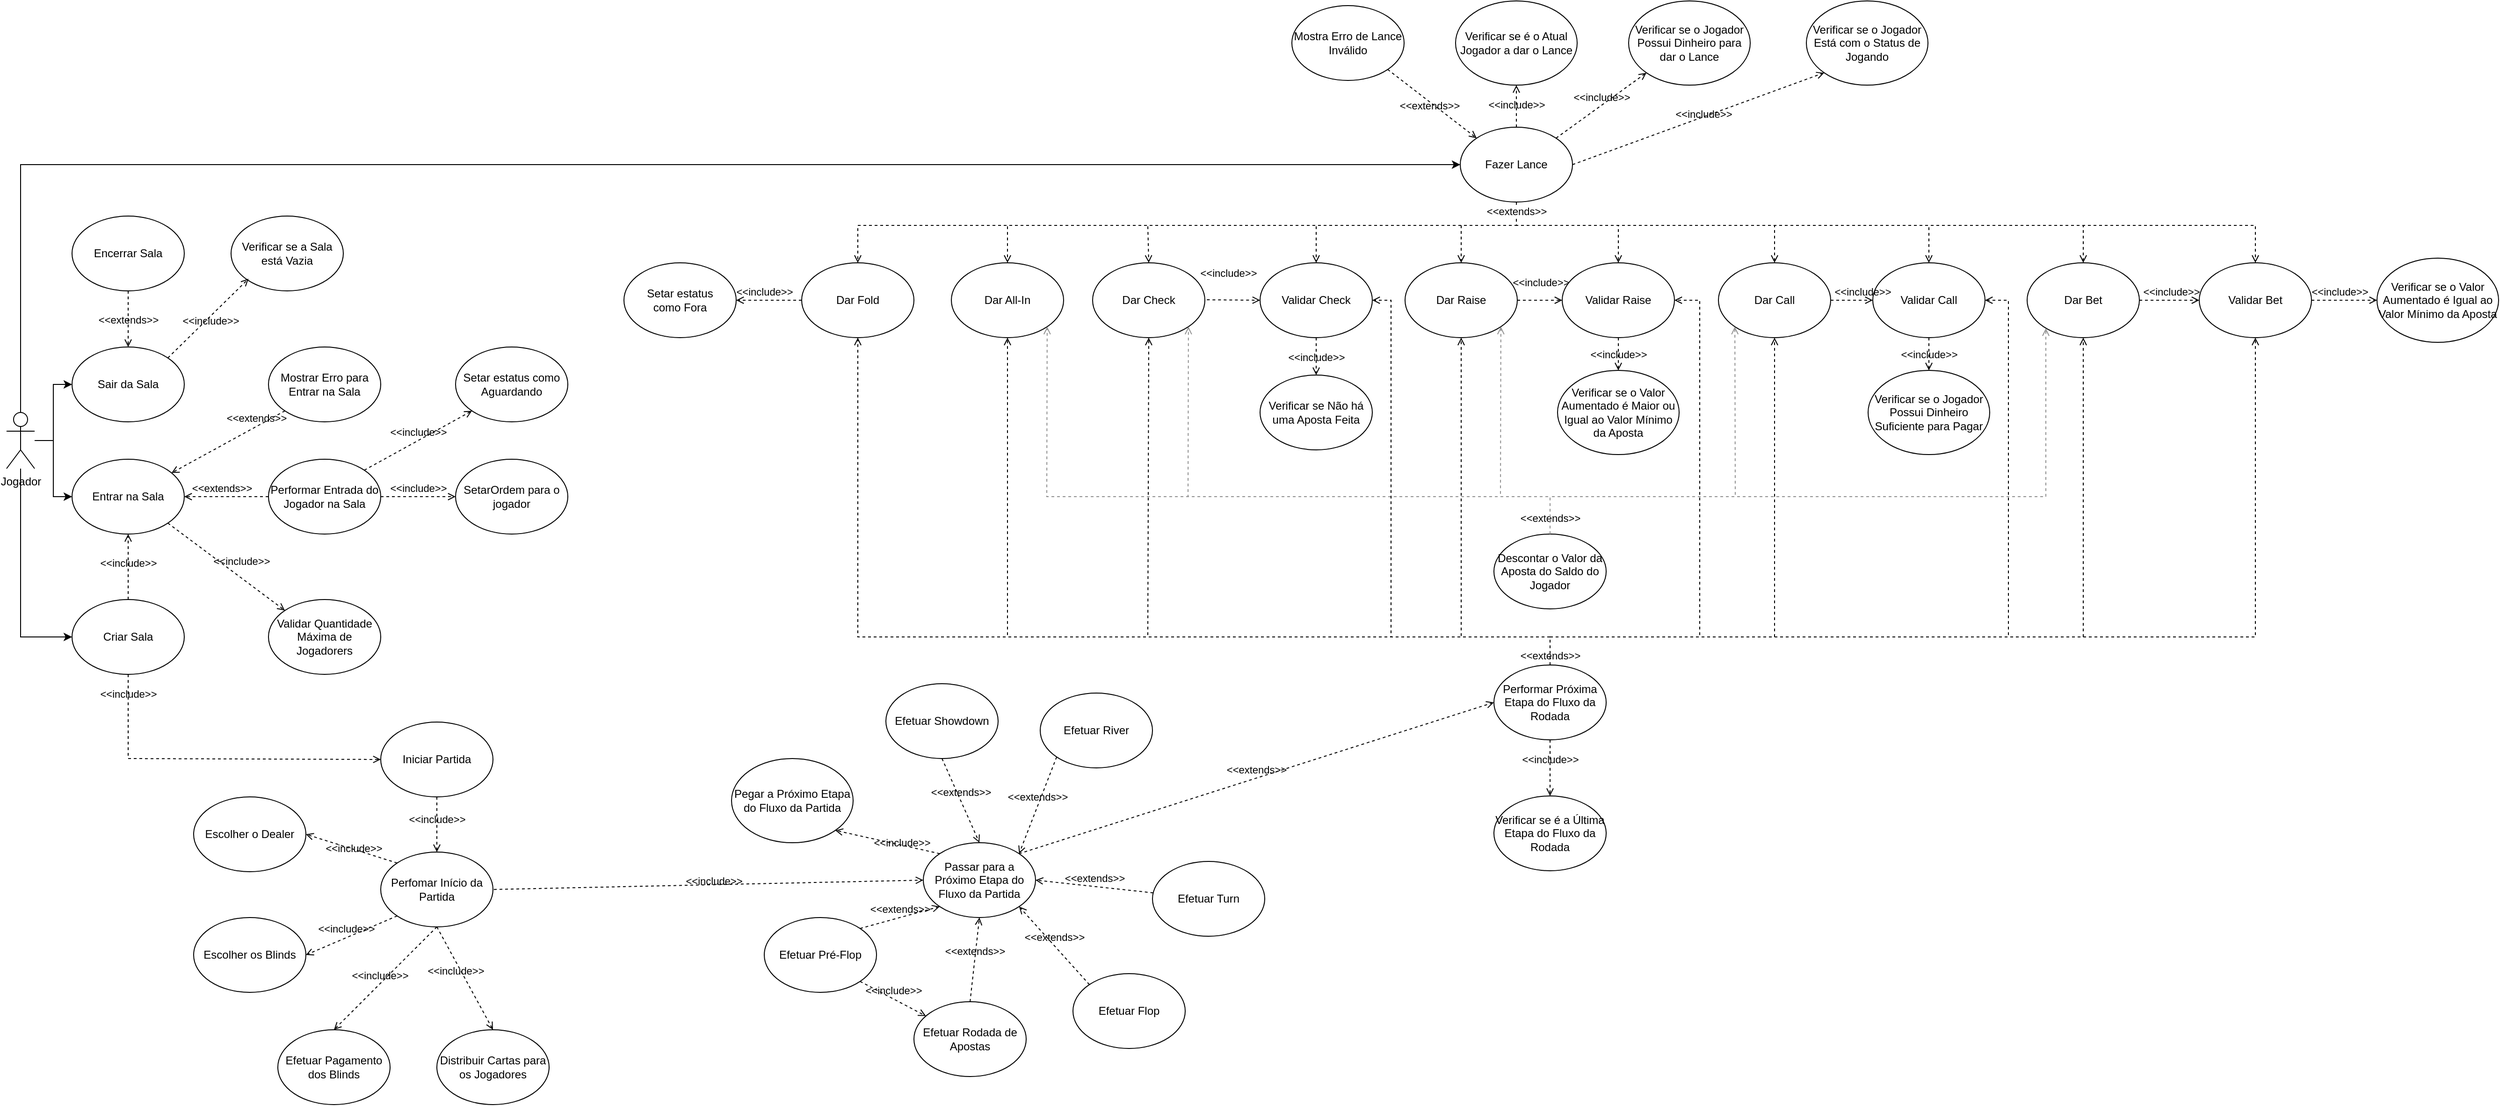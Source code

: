 <mxfile version="21.6.9" type="github">
  <diagram name="Main" id="rut9_6CQOEPtHjp8Rf0L">
    <mxGraphModel dx="3000" dy="2548" grid="1" gridSize="10" guides="1" tooltips="1" connect="1" arrows="1" fold="1" page="1" pageScale="1" pageWidth="850" pageHeight="1100" math="0" shadow="0">
      <root>
        <mxCell id="0" />
        <mxCell id="1" parent="0" />
        <mxCell id="spJ10TGmZAzzF4JB76id-33" style="edgeStyle=orthogonalEdgeStyle;rounded=0;orthogonalLoop=1;jettySize=auto;html=1;entryX=0;entryY=0.5;entryDx=0;entryDy=0;" parent="1" source="spJ10TGmZAzzF4JB76id-1" target="spJ10TGmZAzzF4JB76id-3" edge="1">
          <mxGeometry relative="1" as="geometry" />
        </mxCell>
        <mxCell id="spJ10TGmZAzzF4JB76id-34" style="edgeStyle=orthogonalEdgeStyle;rounded=0;orthogonalLoop=1;jettySize=auto;html=1;entryX=0;entryY=0.5;entryDx=0;entryDy=0;" parent="1" source="spJ10TGmZAzzF4JB76id-1" target="spJ10TGmZAzzF4JB76id-2" edge="1">
          <mxGeometry relative="1" as="geometry">
            <Array as="points">
              <mxPoint x="120" y="340" />
              <mxPoint x="120" y="400" />
            </Array>
          </mxGeometry>
        </mxCell>
        <mxCell id="spJ10TGmZAzzF4JB76id-35" style="edgeStyle=orthogonalEdgeStyle;rounded=0;orthogonalLoop=1;jettySize=auto;html=1;entryX=0;entryY=0.5;entryDx=0;entryDy=0;" parent="1" source="spJ10TGmZAzzF4JB76id-1" target="spJ10TGmZAzzF4JB76id-5" edge="1">
          <mxGeometry relative="1" as="geometry">
            <Array as="points">
              <mxPoint x="85" y="45" />
            </Array>
          </mxGeometry>
        </mxCell>
        <mxCell id="1RWsdQzD09i4ip1Iz8b1-26" style="edgeStyle=orthogonalEdgeStyle;rounded=0;orthogonalLoop=1;jettySize=auto;html=1;entryX=0;entryY=0.5;entryDx=0;entryDy=0;" parent="1" source="spJ10TGmZAzzF4JB76id-1" target="spJ10TGmZAzzF4JB76id-4" edge="1">
          <mxGeometry relative="1" as="geometry">
            <Array as="points">
              <mxPoint x="85" y="550" />
            </Array>
          </mxGeometry>
        </mxCell>
        <mxCell id="spJ10TGmZAzzF4JB76id-1" value="Jogador&lt;br&gt;" style="shape=umlActor;verticalLabelPosition=bottom;verticalAlign=top;html=1;outlineConnect=0;" parent="1" vertex="1">
          <mxGeometry x="70" y="310" width="30" height="60" as="geometry" />
        </mxCell>
        <mxCell id="spJ10TGmZAzzF4JB76id-2" value="Entrar na Sala" style="ellipse;whiteSpace=wrap;html=1;" parent="1" vertex="1">
          <mxGeometry x="140" y="360" width="120" height="80" as="geometry" />
        </mxCell>
        <mxCell id="spJ10TGmZAzzF4JB76id-3" value="Sair da Sala" style="ellipse;whiteSpace=wrap;html=1;" parent="1" vertex="1">
          <mxGeometry x="140" y="240" width="120" height="80" as="geometry" />
        </mxCell>
        <mxCell id="spJ10TGmZAzzF4JB76id-4" value="Criar Sala" style="ellipse;whiteSpace=wrap;html=1;" parent="1" vertex="1">
          <mxGeometry x="140" y="510" width="120" height="80" as="geometry" />
        </mxCell>
        <mxCell id="spJ10TGmZAzzF4JB76id-5" value="Fazer Lance" style="ellipse;whiteSpace=wrap;html=1;" parent="1" vertex="1">
          <mxGeometry x="1624" y="5" width="120" height="80" as="geometry" />
        </mxCell>
        <mxCell id="spJ10TGmZAzzF4JB76id-7" value="Encerrar Sala" style="ellipse;whiteSpace=wrap;html=1;" parent="1" vertex="1">
          <mxGeometry x="140" y="100" width="120" height="80" as="geometry" />
        </mxCell>
        <mxCell id="spJ10TGmZAzzF4JB76id-10" value="Verificar se a Sala está Vazia" style="ellipse;whiteSpace=wrap;html=1;" parent="1" vertex="1">
          <mxGeometry x="310" y="100" width="120" height="80" as="geometry" />
        </mxCell>
        <mxCell id="spJ10TGmZAzzF4JB76id-11" value="Validar Quantidade Máxima de Jogadorers" style="ellipse;whiteSpace=wrap;html=1;" parent="1" vertex="1">
          <mxGeometry x="350" y="510" width="120" height="80" as="geometry" />
        </mxCell>
        <mxCell id="spJ10TGmZAzzF4JB76id-12" value="Mostrar Erro para Entrar na Sala" style="ellipse;whiteSpace=wrap;html=1;" parent="1" vertex="1">
          <mxGeometry x="350" y="240" width="120" height="80" as="geometry" />
        </mxCell>
        <mxCell id="spJ10TGmZAzzF4JB76id-13" value="Mostra Erro de Lance Inválido" style="ellipse;whiteSpace=wrap;html=1;" parent="1" vertex="1">
          <mxGeometry x="1444" y="-125" width="120" height="80" as="geometry" />
        </mxCell>
        <mxCell id="spJ10TGmZAzzF4JB76id-14" value="Verificar se é o Atual Jogador a dar o Lance" style="ellipse;whiteSpace=wrap;html=1;" parent="1" vertex="1">
          <mxGeometry x="1619" y="-130" width="130" height="90" as="geometry" />
        </mxCell>
        <mxCell id="spJ10TGmZAzzF4JB76id-15" value="Verificar se o Jogador Possui Dinheiro para dar o Lance" style="ellipse;whiteSpace=wrap;html=1;" parent="1" vertex="1">
          <mxGeometry x="1804" y="-130" width="130" height="90" as="geometry" />
        </mxCell>
        <mxCell id="spJ10TGmZAzzF4JB76id-16" value="Verificar se o Jogador Está com o Status de Jogando" style="ellipse;whiteSpace=wrap;html=1;" parent="1" vertex="1">
          <mxGeometry x="1994" y="-130" width="130" height="90" as="geometry" />
        </mxCell>
        <mxCell id="spJ10TGmZAzzF4JB76id-17" value="Dar Check" style="ellipse;whiteSpace=wrap;html=1;" parent="1" vertex="1">
          <mxGeometry x="1231" y="150" width="120" height="80" as="geometry" />
        </mxCell>
        <mxCell id="spJ10TGmZAzzF4JB76id-18" value="Dar Fold" style="ellipse;whiteSpace=wrap;html=1;" parent="1" vertex="1">
          <mxGeometry x="920" y="150" width="120" height="80" as="geometry" />
        </mxCell>
        <mxCell id="spJ10TGmZAzzF4JB76id-19" value="Dar Raise" style="ellipse;whiteSpace=wrap;html=1;" parent="1" vertex="1">
          <mxGeometry x="1565" y="150" width="120" height="80" as="geometry" />
        </mxCell>
        <mxCell id="spJ10TGmZAzzF4JB76id-20" value="Dar Call" style="ellipse;whiteSpace=wrap;html=1;" parent="1" vertex="1">
          <mxGeometry x="1900" y="150" width="120" height="80" as="geometry" />
        </mxCell>
        <mxCell id="spJ10TGmZAzzF4JB76id-21" value="Dar All-In" style="ellipse;whiteSpace=wrap;html=1;" parent="1" vertex="1">
          <mxGeometry x="1080" y="150" width="120" height="80" as="geometry" />
        </mxCell>
        <mxCell id="spJ10TGmZAzzF4JB76id-22" value="Dar Bet" style="ellipse;whiteSpace=wrap;html=1;" parent="1" vertex="1">
          <mxGeometry x="2230" y="150" width="120" height="80" as="geometry" />
        </mxCell>
        <mxCell id="spJ10TGmZAzzF4JB76id-23" value="Validar Check" style="ellipse;whiteSpace=wrap;html=1;" parent="1" vertex="1">
          <mxGeometry x="1410" y="150" width="120" height="80" as="geometry" />
        </mxCell>
        <mxCell id="spJ10TGmZAzzF4JB76id-24" value="Validar Raise" style="ellipse;whiteSpace=wrap;html=1;" parent="1" vertex="1">
          <mxGeometry x="1733" y="150" width="120" height="80" as="geometry" />
        </mxCell>
        <mxCell id="spJ10TGmZAzzF4JB76id-25" value="Verificar se Não há uma Aposta Feita" style="ellipse;whiteSpace=wrap;html=1;" parent="1" vertex="1">
          <mxGeometry x="1410" y="270" width="120" height="80" as="geometry" />
        </mxCell>
        <mxCell id="spJ10TGmZAzzF4JB76id-26" value="Verificar se o Valor Aumentado é Maior ou Igual ao Valor Mínimo da Aposta" style="ellipse;whiteSpace=wrap;html=1;" parent="1" vertex="1">
          <mxGeometry x="1728" y="265" width="130" height="90" as="geometry" />
        </mxCell>
        <mxCell id="spJ10TGmZAzzF4JB76id-27" value="Validar Call" style="ellipse;whiteSpace=wrap;html=1;" parent="1" vertex="1">
          <mxGeometry x="2065" y="150" width="120" height="80" as="geometry" />
        </mxCell>
        <mxCell id="spJ10TGmZAzzF4JB76id-28" value="Verificar se o Jogador Possui Dinheiro Suficiente para Pagar" style="ellipse;whiteSpace=wrap;html=1;" parent="1" vertex="1">
          <mxGeometry x="2060" y="265" width="130" height="90" as="geometry" />
        </mxCell>
        <mxCell id="spJ10TGmZAzzF4JB76id-29" value="Validar Bet" style="ellipse;whiteSpace=wrap;html=1;" parent="1" vertex="1">
          <mxGeometry x="2414" y="150" width="120" height="80" as="geometry" />
        </mxCell>
        <mxCell id="spJ10TGmZAzzF4JB76id-30" value="Verificar se o Valor Aumentado é Igual ao Valor Mínimo da Aposta" style="ellipse;whiteSpace=wrap;html=1;" parent="1" vertex="1">
          <mxGeometry x="2604" y="145" width="130" height="90" as="geometry" />
        </mxCell>
        <mxCell id="spJ10TGmZAzzF4JB76id-47" value="&amp;lt;&amp;lt;extends&amp;gt;&amp;gt;" style="html=1;verticalAlign=bottom;labelBackgroundColor=none;endArrow=open;endFill=0;dashed=1;rounded=0;exitX=0.5;exitY=1;exitDx=0;exitDy=0;entryX=0.5;entryY=0;entryDx=0;entryDy=0;" parent="1" source="spJ10TGmZAzzF4JB76id-7" target="spJ10TGmZAzzF4JB76id-3" edge="1">
          <mxGeometry x="0.333" width="160" relative="1" as="geometry">
            <mxPoint x="220" y="230" as="sourcePoint" />
            <mxPoint x="380" y="230" as="targetPoint" />
            <mxPoint as="offset" />
          </mxGeometry>
        </mxCell>
        <mxCell id="spJ10TGmZAzzF4JB76id-49" value="&amp;lt;&amp;lt;extends&amp;gt;&amp;gt;" style="html=1;verticalAlign=bottom;labelBackgroundColor=none;endArrow=open;endFill=0;dashed=1;rounded=0;exitX=0;exitY=1;exitDx=0;exitDy=0;" parent="1" source="spJ10TGmZAzzF4JB76id-12" target="spJ10TGmZAzzF4JB76id-2" edge="1">
          <mxGeometry x="-0.5" width="160" relative="1" as="geometry">
            <mxPoint x="345" y="420.0" as="sourcePoint" />
            <mxPoint x="505" y="420.0" as="targetPoint" />
            <mxPoint as="offset" />
          </mxGeometry>
        </mxCell>
        <mxCell id="spJ10TGmZAzzF4JB76id-50" value="&amp;lt;&amp;lt;include&amp;gt;&amp;gt;" style="html=1;verticalAlign=bottom;labelBackgroundColor=none;endArrow=open;endFill=0;dashed=1;rounded=0;" parent="1" target="spJ10TGmZAzzF4JB76id-2" edge="1">
          <mxGeometry x="-0.143" width="160" relative="1" as="geometry">
            <mxPoint x="200" y="510" as="sourcePoint" />
            <mxPoint x="450" y="480.0" as="targetPoint" />
            <mxPoint as="offset" />
          </mxGeometry>
        </mxCell>
        <mxCell id="spJ10TGmZAzzF4JB76id-53" value="&amp;lt;&amp;lt;include&amp;gt;&amp;gt;" style="html=1;verticalAlign=bottom;labelBackgroundColor=none;endArrow=open;endFill=0;dashed=1;rounded=0;entryX=0;entryY=0;entryDx=0;entryDy=0;exitX=1;exitY=1;exitDx=0;exitDy=0;" parent="1" source="spJ10TGmZAzzF4JB76id-2" target="spJ10TGmZAzzF4JB76id-11" edge="1">
          <mxGeometry x="0.188" y="7" width="160" relative="1" as="geometry">
            <mxPoint x="230" y="510" as="sourcePoint" />
            <mxPoint x="210" y="500" as="targetPoint" />
            <mxPoint as="offset" />
            <Array as="points" />
          </mxGeometry>
        </mxCell>
        <mxCell id="spJ10TGmZAzzF4JB76id-55" value="&amp;lt;&amp;lt;extends&amp;gt;&amp;gt;" style="html=1;verticalAlign=bottom;labelBackgroundColor=none;endArrow=open;endFill=0;dashed=1;rounded=0;entryX=0;entryY=0;entryDx=0;entryDy=0;exitX=1;exitY=1;exitDx=0;exitDy=0;" parent="1" source="spJ10TGmZAzzF4JB76id-13" target="spJ10TGmZAzzF4JB76id-5" edge="1">
          <mxGeometry x="0.075" y="-10" width="160" relative="1" as="geometry">
            <mxPoint x="1504" y="-40" as="sourcePoint" />
            <mxPoint x="1584" y="-10" as="targetPoint" />
            <mxPoint as="offset" />
          </mxGeometry>
        </mxCell>
        <mxCell id="spJ10TGmZAzzF4JB76id-56" value="&amp;lt;&amp;lt;include&amp;gt;&amp;gt;" style="html=1;verticalAlign=bottom;labelBackgroundColor=none;endArrow=open;endFill=0;dashed=1;rounded=0;exitX=0.5;exitY=0;exitDx=0;exitDy=0;" parent="1" source="spJ10TGmZAzzF4JB76id-5" target="spJ10TGmZAzzF4JB76id-14" edge="1">
          <mxGeometry x="-0.333" width="160" relative="1" as="geometry">
            <mxPoint x="1704" y="40.0" as="sourcePoint" />
            <mxPoint x="1864" y="40.0" as="targetPoint" />
            <mxPoint as="offset" />
          </mxGeometry>
        </mxCell>
        <mxCell id="spJ10TGmZAzzF4JB76id-57" value="&amp;lt;&amp;lt;include&amp;gt;&amp;gt;" style="html=1;verticalAlign=bottom;labelBackgroundColor=none;endArrow=open;endFill=0;dashed=1;rounded=0;exitX=1;exitY=0.5;exitDx=0;exitDy=0;entryX=0;entryY=1;entryDx=0;entryDy=0;" parent="1" source="spJ10TGmZAzzF4JB76id-5" target="spJ10TGmZAzzF4JB76id-16" edge="1">
          <mxGeometry x="0.026" y="-6" width="160" relative="1" as="geometry">
            <mxPoint x="1704" y="40.0" as="sourcePoint" />
            <mxPoint x="1804" y="45" as="targetPoint" />
            <mxPoint as="offset" />
          </mxGeometry>
        </mxCell>
        <mxCell id="spJ10TGmZAzzF4JB76id-59" value="&amp;lt;&amp;lt;include&amp;gt;&amp;gt;" style="html=1;verticalAlign=bottom;labelBackgroundColor=none;endArrow=open;endFill=0;dashed=1;rounded=0;exitX=1;exitY=0;exitDx=0;exitDy=0;entryX=0;entryY=1;entryDx=0;entryDy=0;" parent="1" source="spJ10TGmZAzzF4JB76id-5" target="spJ10TGmZAzzF4JB76id-15" edge="1">
          <mxGeometry width="160" relative="1" as="geometry">
            <mxPoint x="1704" y="40.0" as="sourcePoint" />
            <mxPoint x="1864" y="40.0" as="targetPoint" />
          </mxGeometry>
        </mxCell>
        <mxCell id="spJ10TGmZAzzF4JB76id-60" value="&amp;lt;&amp;lt;include&amp;gt;&amp;gt;" style="html=1;verticalAlign=bottom;labelBackgroundColor=none;endArrow=open;endFill=0;dashed=1;rounded=0;entryX=0.156;entryY=0.838;entryDx=0;entryDy=0;entryPerimeter=0;exitX=1;exitY=0;exitDx=0;exitDy=0;" parent="1" source="spJ10TGmZAzzF4JB76id-3" target="spJ10TGmZAzzF4JB76id-10" edge="1">
          <mxGeometry x="-0.105" y="-10" width="160" relative="1" as="geometry">
            <mxPoint x="200" y="210.0" as="sourcePoint" />
            <mxPoint x="360" y="210.0" as="targetPoint" />
            <mxPoint as="offset" />
          </mxGeometry>
        </mxCell>
        <mxCell id="spJ10TGmZAzzF4JB76id-85" value="&amp;lt;&amp;lt;include&amp;gt;&amp;gt;" style="html=1;verticalAlign=bottom;labelBackgroundColor=none;endArrow=open;endFill=0;dashed=1;rounded=0;exitX=1.018;exitY=0.494;exitDx=0;exitDy=0;entryX=0;entryY=0.5;entryDx=0;entryDy=0;exitPerimeter=0;" parent="1" source="spJ10TGmZAzzF4JB76id-17" target="spJ10TGmZAzzF4JB76id-23" edge="1">
          <mxGeometry x="-0.214" y="20" width="160" relative="1" as="geometry">
            <mxPoint x="1309" y="230" as="sourcePoint" />
            <mxPoint x="1309" y="270" as="targetPoint" />
            <mxPoint as="offset" />
          </mxGeometry>
        </mxCell>
        <mxCell id="spJ10TGmZAzzF4JB76id-86" value="&amp;lt;&amp;lt;include&amp;gt;&amp;gt;" style="html=1;verticalAlign=bottom;labelBackgroundColor=none;endArrow=open;endFill=0;dashed=1;rounded=0;exitX=1;exitY=0.5;exitDx=0;exitDy=0;entryX=0;entryY=0.5;entryDx=0;entryDy=0;" parent="1" source="spJ10TGmZAzzF4JB76id-19" target="spJ10TGmZAzzF4JB76id-24" edge="1">
          <mxGeometry x="0.042" y="10" width="160" relative="1" as="geometry">
            <mxPoint x="1624.78" y="230" as="sourcePoint" />
            <mxPoint x="1624.78" y="270" as="targetPoint" />
            <mxPoint as="offset" />
          </mxGeometry>
        </mxCell>
        <mxCell id="spJ10TGmZAzzF4JB76id-87" value="&amp;lt;&amp;lt;include&amp;gt;&amp;gt;" style="html=1;verticalAlign=bottom;labelBackgroundColor=none;endArrow=open;endFill=0;dashed=1;rounded=0;exitX=1;exitY=0.5;exitDx=0;exitDy=0;entryX=0;entryY=0.5;entryDx=0;entryDy=0;" parent="1" source="spJ10TGmZAzzF4JB76id-20" target="spJ10TGmZAzzF4JB76id-27" edge="1">
          <mxGeometry x="0.5" width="160" relative="1" as="geometry">
            <mxPoint x="1965.78" y="230" as="sourcePoint" />
            <mxPoint x="1965.78" y="270" as="targetPoint" />
            <mxPoint as="offset" />
          </mxGeometry>
        </mxCell>
        <mxCell id="spJ10TGmZAzzF4JB76id-88" value="&amp;lt;&amp;lt;include&amp;gt;&amp;gt;" style="html=1;verticalAlign=bottom;labelBackgroundColor=none;endArrow=open;endFill=0;dashed=1;rounded=0;exitX=1;exitY=0.5;exitDx=0;exitDy=0;entryX=0;entryY=0.5;entryDx=0;entryDy=0;" parent="1" source="spJ10TGmZAzzF4JB76id-22" target="spJ10TGmZAzzF4JB76id-29" edge="1">
          <mxGeometry x="0.062" width="160" relative="1" as="geometry">
            <mxPoint x="2368" y="190" as="sourcePoint" />
            <mxPoint x="2394" y="190" as="targetPoint" />
            <mxPoint as="offset" />
          </mxGeometry>
        </mxCell>
        <mxCell id="spJ10TGmZAzzF4JB76id-89" value="&amp;lt;&amp;lt;include&amp;gt;&amp;gt;" style="html=1;verticalAlign=bottom;labelBackgroundColor=none;endArrow=open;endFill=0;dashed=1;rounded=0;exitX=0.5;exitY=1;exitDx=0;exitDy=0;entryX=0.5;entryY=0;entryDx=0;entryDy=0;" parent="1" source="spJ10TGmZAzzF4JB76id-23" target="spJ10TGmZAzzF4JB76id-25" edge="1">
          <mxGeometry x="0.5" width="160" relative="1" as="geometry">
            <mxPoint x="1308.79" y="350" as="sourcePoint" />
            <mxPoint x="1308.79" y="390" as="targetPoint" />
            <mxPoint as="offset" />
          </mxGeometry>
        </mxCell>
        <mxCell id="spJ10TGmZAzzF4JB76id-90" value="&amp;lt;&amp;lt;include&amp;gt;&amp;gt;" style="html=1;verticalAlign=bottom;labelBackgroundColor=none;endArrow=open;endFill=0;dashed=1;rounded=0;exitX=0.5;exitY=1;exitDx=0;exitDy=0;" parent="1" source="spJ10TGmZAzzF4JB76id-24" target="spJ10TGmZAzzF4JB76id-26" edge="1">
          <mxGeometry x="0.5" width="160" relative="1" as="geometry">
            <mxPoint x="1636.79" y="350" as="sourcePoint" />
            <mxPoint x="1636.79" y="390" as="targetPoint" />
            <mxPoint as="offset" />
          </mxGeometry>
        </mxCell>
        <mxCell id="spJ10TGmZAzzF4JB76id-92" value="&amp;lt;&amp;lt;include&amp;gt;&amp;gt;" style="html=1;verticalAlign=bottom;labelBackgroundColor=none;endArrow=open;endFill=0;dashed=1;rounded=0;exitX=0.5;exitY=1;exitDx=0;exitDy=0;" parent="1" source="spJ10TGmZAzzF4JB76id-27" target="spJ10TGmZAzzF4JB76id-28" edge="1">
          <mxGeometry x="0.5" width="160" relative="1" as="geometry">
            <mxPoint x="1965.79" y="350" as="sourcePoint" />
            <mxPoint x="1965.79" y="390" as="targetPoint" />
            <mxPoint as="offset" />
          </mxGeometry>
        </mxCell>
        <mxCell id="spJ10TGmZAzzF4JB76id-93" value="&amp;lt;&amp;lt;include&amp;gt;&amp;gt;" style="html=1;verticalAlign=bottom;labelBackgroundColor=none;endArrow=open;endFill=0;dashed=1;rounded=0;exitX=1;exitY=0.5;exitDx=0;exitDy=0;entryX=0;entryY=0.5;entryDx=0;entryDy=0;" parent="1" source="spJ10TGmZAzzF4JB76id-29" target="spJ10TGmZAzzF4JB76id-30" edge="1">
          <mxGeometry x="-0.143" width="160" relative="1" as="geometry">
            <mxPoint x="2307.79" y="350" as="sourcePoint" />
            <mxPoint x="2307.79" y="390" as="targetPoint" />
            <mxPoint as="offset" />
          </mxGeometry>
        </mxCell>
        <mxCell id="Qw0UoMi4cONuNXKJgJ-A-1" value="Setar estatus como Aguardando" style="ellipse;whiteSpace=wrap;html=1;" parent="1" vertex="1">
          <mxGeometry x="550" y="240" width="120" height="80" as="geometry" />
        </mxCell>
        <mxCell id="Qw0UoMi4cONuNXKJgJ-A-2" value="&amp;lt;&amp;lt;extends&amp;gt;&amp;gt;" style="html=1;verticalAlign=bottom;labelBackgroundColor=none;endArrow=open;endFill=0;dashed=1;rounded=0;exitX=0;exitY=0.5;exitDx=0;exitDy=0;entryX=1;entryY=0.5;entryDx=0;entryDy=0;" parent="1" source="Qw0UoMi4cONuNXKJgJ-A-7" target="spJ10TGmZAzzF4JB76id-2" edge="1">
          <mxGeometry x="0.111" width="160" relative="1" as="geometry">
            <mxPoint x="380" y="450" as="sourcePoint" />
            <mxPoint x="540" y="450" as="targetPoint" />
            <mxPoint as="offset" />
          </mxGeometry>
        </mxCell>
        <mxCell id="Qw0UoMi4cONuNXKJgJ-A-3" value="SetarOrdem para o jogador" style="ellipse;whiteSpace=wrap;html=1;" parent="1" vertex="1">
          <mxGeometry x="550" y="360" width="120" height="80" as="geometry" />
        </mxCell>
        <mxCell id="Qw0UoMi4cONuNXKJgJ-A-7" value="Performar Entrada do Jogador na Sala" style="ellipse;whiteSpace=wrap;html=1;" parent="1" vertex="1">
          <mxGeometry x="350" y="360" width="120" height="80" as="geometry" />
        </mxCell>
        <mxCell id="Qw0UoMi4cONuNXKJgJ-A-9" value="&amp;lt;&amp;lt;include&amp;gt;&amp;gt;" style="html=1;verticalAlign=bottom;labelBackgroundColor=none;endArrow=open;endFill=0;dashed=1;rounded=0;exitX=1;exitY=0;exitDx=0;exitDy=0;entryX=0;entryY=1;entryDx=0;entryDy=0;" parent="1" source="Qw0UoMi4cONuNXKJgJ-A-7" target="Qw0UoMi4cONuNXKJgJ-A-1" edge="1">
          <mxGeometry width="160" relative="1" as="geometry">
            <mxPoint x="680" y="360.0" as="sourcePoint" />
            <mxPoint x="840" y="360.0" as="targetPoint" />
          </mxGeometry>
        </mxCell>
        <mxCell id="Qw0UoMi4cONuNXKJgJ-A-10" value="&amp;lt;&amp;lt;include&amp;gt;&amp;gt;" style="html=1;verticalAlign=bottom;labelBackgroundColor=none;endArrow=open;endFill=0;dashed=1;rounded=0;exitX=1;exitY=0.5;exitDx=0;exitDy=0;" parent="1" source="Qw0UoMi4cONuNXKJgJ-A-7" target="Qw0UoMi4cONuNXKJgJ-A-3" edge="1">
          <mxGeometry width="160" relative="1" as="geometry">
            <mxPoint x="480" y="410" as="sourcePoint" />
            <mxPoint x="550" y="410" as="targetPoint" />
            <mxPoint as="offset" />
          </mxGeometry>
        </mxCell>
        <mxCell id="1RWsdQzD09i4ip1Iz8b1-1" value="Setar estatus como&amp;nbsp;Fora" style="ellipse;whiteSpace=wrap;html=1;" parent="1" vertex="1">
          <mxGeometry x="730" y="150" width="120" height="80" as="geometry" />
        </mxCell>
        <mxCell id="1RWsdQzD09i4ip1Iz8b1-3" value="&amp;lt;&amp;lt;include&amp;gt;&amp;gt;" style="html=1;verticalAlign=bottom;labelBackgroundColor=none;endArrow=open;endFill=0;dashed=1;rounded=0;exitX=0;exitY=0.5;exitDx=0;exitDy=0;entryX=1;entryY=0.5;entryDx=0;entryDy=0;" parent="1" source="spJ10TGmZAzzF4JB76id-18" target="1RWsdQzD09i4ip1Iz8b1-1" edge="1">
          <mxGeometry x="0.143" width="160" relative="1" as="geometry">
            <mxPoint x="1118.79" y="390" as="sourcePoint" />
            <mxPoint x="1118.79" y="430" as="targetPoint" />
            <mxPoint as="offset" />
          </mxGeometry>
        </mxCell>
        <mxCell id="1RWsdQzD09i4ip1Iz8b1-4" value="Iniciar Partida" style="ellipse;whiteSpace=wrap;html=1;" parent="1" vertex="1">
          <mxGeometry x="470" y="641" width="120" height="80" as="geometry" />
        </mxCell>
        <mxCell id="1RWsdQzD09i4ip1Iz8b1-5" value="Escolher o Dealer" style="ellipse;whiteSpace=wrap;html=1;" parent="1" vertex="1">
          <mxGeometry x="270" y="721" width="120" height="80" as="geometry" />
        </mxCell>
        <mxCell id="1RWsdQzD09i4ip1Iz8b1-6" value="Escolher os Blinds" style="ellipse;whiteSpace=wrap;html=1;" parent="1" vertex="1">
          <mxGeometry x="270" y="850" width="120" height="80" as="geometry" />
        </mxCell>
        <mxCell id="1RWsdQzD09i4ip1Iz8b1-8" value="Perfomar Início da Partida" style="ellipse;whiteSpace=wrap;html=1;" parent="1" vertex="1">
          <mxGeometry x="470" y="780" width="120" height="80" as="geometry" />
        </mxCell>
        <mxCell id="1RWsdQzD09i4ip1Iz8b1-9" value="Efetuar Pagamento dos&amp;nbsp;Blinds" style="ellipse;whiteSpace=wrap;html=1;" parent="1" vertex="1">
          <mxGeometry x="360" y="970" width="120" height="80" as="geometry" />
        </mxCell>
        <mxCell id="1RWsdQzD09i4ip1Iz8b1-10" value="Distribuir Cartas para os Jogadores" style="ellipse;whiteSpace=wrap;html=1;" parent="1" vertex="1">
          <mxGeometry x="530" y="970" width="120" height="80" as="geometry" />
        </mxCell>
        <mxCell id="1RWsdQzD09i4ip1Iz8b1-11" value="Efetuar Pré-Flop" style="ellipse;whiteSpace=wrap;html=1;" parent="1" vertex="1">
          <mxGeometry x="880" y="850" width="120" height="80" as="geometry" />
        </mxCell>
        <mxCell id="1RWsdQzD09i4ip1Iz8b1-12" value="Efetuar Flop" style="ellipse;whiteSpace=wrap;html=1;" parent="1" vertex="1">
          <mxGeometry x="1210" y="910" width="120" height="80" as="geometry" />
        </mxCell>
        <mxCell id="1RWsdQzD09i4ip1Iz8b1-13" value="Efetuar Rodada de Apostas" style="ellipse;whiteSpace=wrap;html=1;" parent="1" vertex="1">
          <mxGeometry x="1040" y="940" width="120" height="80" as="geometry" />
        </mxCell>
        <mxCell id="1RWsdQzD09i4ip1Iz8b1-14" value="Efetuar Turn" style="ellipse;whiteSpace=wrap;html=1;" parent="1" vertex="1">
          <mxGeometry x="1295" y="790" width="120" height="80" as="geometry" />
        </mxCell>
        <mxCell id="1RWsdQzD09i4ip1Iz8b1-15" value="Efetuar River" style="ellipse;whiteSpace=wrap;html=1;" parent="1" vertex="1">
          <mxGeometry x="1175" y="610" width="120" height="80" as="geometry" />
        </mxCell>
        <mxCell id="1RWsdQzD09i4ip1Iz8b1-16" value="Efetuar Showdown" style="ellipse;whiteSpace=wrap;html=1;" parent="1" vertex="1">
          <mxGeometry x="1010" y="600" width="120" height="80" as="geometry" />
        </mxCell>
        <mxCell id="1RWsdQzD09i4ip1Iz8b1-17" value="&amp;lt;&amp;lt;include&amp;gt;&amp;gt;" style="html=1;verticalAlign=bottom;labelBackgroundColor=none;endArrow=open;endFill=0;dashed=1;rounded=0;exitX=0.5;exitY=1;exitDx=0;exitDy=0;entryX=0;entryY=0.5;entryDx=0;entryDy=0;" parent="1" source="spJ10TGmZAzzF4JB76id-4" target="1RWsdQzD09i4ip1Iz8b1-4" edge="1">
          <mxGeometry x="-0.833" width="160" relative="1" as="geometry">
            <mxPoint x="210" y="520" as="sourcePoint" />
            <mxPoint x="260" y="600" as="targetPoint" />
            <mxPoint as="offset" />
            <Array as="points">
              <mxPoint x="200" y="680" />
            </Array>
          </mxGeometry>
        </mxCell>
        <mxCell id="1RWsdQzD09i4ip1Iz8b1-18" value="&amp;lt;&amp;lt;include&amp;gt;&amp;gt;" style="html=1;verticalAlign=bottom;labelBackgroundColor=none;endArrow=open;endFill=0;dashed=1;rounded=0;exitX=0.5;exitY=1;exitDx=0;exitDy=0;" parent="1" source="1RWsdQzD09i4ip1Iz8b1-4" target="1RWsdQzD09i4ip1Iz8b1-8" edge="1">
          <mxGeometry x="0.114" width="160" relative="1" as="geometry">
            <mxPoint x="820" y="751.0" as="sourcePoint" />
            <mxPoint x="470" y="661" as="targetPoint" />
            <mxPoint as="offset" />
          </mxGeometry>
        </mxCell>
        <mxCell id="1RWsdQzD09i4ip1Iz8b1-28" value="&amp;lt;&amp;lt;include&amp;gt;&amp;gt;" style="html=1;verticalAlign=bottom;labelBackgroundColor=none;endArrow=open;endFill=0;dashed=1;rounded=0;exitX=0;exitY=0;exitDx=0;exitDy=0;entryX=1;entryY=0.5;entryDx=0;entryDy=0;" parent="1" source="1RWsdQzD09i4ip1Iz8b1-8" target="1RWsdQzD09i4ip1Iz8b1-5" edge="1">
          <mxGeometry x="-0.09" y="8" width="160" relative="1" as="geometry">
            <mxPoint x="540" y="731" as="sourcePoint" />
            <mxPoint x="540" y="790" as="targetPoint" />
            <mxPoint as="offset" />
          </mxGeometry>
        </mxCell>
        <mxCell id="1RWsdQzD09i4ip1Iz8b1-30" value="&amp;lt;&amp;lt;include&amp;gt;&amp;gt;" style="html=1;verticalAlign=bottom;labelBackgroundColor=none;endArrow=open;endFill=0;dashed=1;rounded=0;exitX=0;exitY=1;exitDx=0;exitDy=0;entryX=1;entryY=0.5;entryDx=0;entryDy=0;" parent="1" source="1RWsdQzD09i4ip1Iz8b1-8" target="1RWsdQzD09i4ip1Iz8b1-6" edge="1">
          <mxGeometry x="0.114" width="160" relative="1" as="geometry">
            <mxPoint x="480" y="830" as="sourcePoint" />
            <mxPoint x="380" y="830" as="targetPoint" />
            <mxPoint as="offset" />
          </mxGeometry>
        </mxCell>
        <mxCell id="1RWsdQzD09i4ip1Iz8b1-31" value="&amp;lt;&amp;lt;include&amp;gt;&amp;gt;" style="html=1;verticalAlign=bottom;labelBackgroundColor=none;endArrow=open;endFill=0;dashed=1;rounded=0;entryX=0.5;entryY=0;entryDx=0;entryDy=0;exitX=0.5;exitY=1;exitDx=0;exitDy=0;" parent="1" source="1RWsdQzD09i4ip1Iz8b1-8" target="1RWsdQzD09i4ip1Iz8b1-9" edge="1">
          <mxGeometry x="0.114" width="160" relative="1" as="geometry">
            <mxPoint x="530" y="860" as="sourcePoint" />
            <mxPoint x="362" y="932" as="targetPoint" />
            <mxPoint as="offset" />
          </mxGeometry>
        </mxCell>
        <mxCell id="1RWsdQzD09i4ip1Iz8b1-32" value="&amp;lt;&amp;lt;include&amp;gt;&amp;gt;" style="html=1;verticalAlign=bottom;labelBackgroundColor=none;endArrow=open;endFill=0;dashed=1;rounded=0;exitX=0.5;exitY=1;exitDx=0;exitDy=0;entryX=0.5;entryY=0;entryDx=0;entryDy=0;" parent="1" source="1RWsdQzD09i4ip1Iz8b1-8" target="1RWsdQzD09i4ip1Iz8b1-10" edge="1">
          <mxGeometry x="-0.063" y="-9" width="160" relative="1" as="geometry">
            <mxPoint x="498" y="858" as="sourcePoint" />
            <mxPoint x="442" y="932" as="targetPoint" />
            <mxPoint as="offset" />
          </mxGeometry>
        </mxCell>
        <mxCell id="1RWsdQzD09i4ip1Iz8b1-35" value="Passar para a Próximo Etapa do Fluxo da Partida" style="ellipse;whiteSpace=wrap;html=1;" parent="1" vertex="1">
          <mxGeometry x="1050" y="770" width="120" height="80" as="geometry" />
        </mxCell>
        <mxCell id="1RWsdQzD09i4ip1Iz8b1-36" value="Pegar a Próximo Etapa do Fluxo da Partida" style="ellipse;whiteSpace=wrap;html=1;" parent="1" vertex="1">
          <mxGeometry x="845" y="680" width="130" height="90" as="geometry" />
        </mxCell>
        <mxCell id="1RWsdQzD09i4ip1Iz8b1-37" value="&amp;lt;&amp;lt;include&amp;gt;&amp;gt;" style="html=1;verticalAlign=bottom;labelBackgroundColor=none;endArrow=open;endFill=0;dashed=1;rounded=0;exitX=1;exitY=0.5;exitDx=0;exitDy=0;entryX=0;entryY=0.5;entryDx=0;entryDy=0;" parent="1" target="1RWsdQzD09i4ip1Iz8b1-35" edge="1">
          <mxGeometry x="0.021" y="-5" width="160" relative="1" as="geometry">
            <mxPoint x="591" y="820" as="sourcePoint" />
            <mxPoint x="679" y="911" as="targetPoint" />
            <mxPoint as="offset" />
          </mxGeometry>
        </mxCell>
        <mxCell id="1RWsdQzD09i4ip1Iz8b1-38" value="&amp;lt;&amp;lt;include&amp;gt;&amp;gt;" style="html=1;verticalAlign=bottom;labelBackgroundColor=none;endArrow=open;endFill=0;dashed=1;rounded=0;exitX=0;exitY=0;exitDx=0;exitDy=0;entryX=1;entryY=1;entryDx=0;entryDy=0;" parent="1" source="1RWsdQzD09i4ip1Iz8b1-35" target="1RWsdQzD09i4ip1Iz8b1-36" edge="1">
          <mxGeometry x="-0.303" y="6" width="160" relative="1" as="geometry">
            <mxPoint x="842" y="802" as="sourcePoint" />
            <mxPoint x="1020" y="750" as="targetPoint" />
            <mxPoint as="offset" />
          </mxGeometry>
        </mxCell>
        <mxCell id="1RWsdQzD09i4ip1Iz8b1-39" value="&amp;lt;&amp;lt;extends&amp;gt;&amp;gt;" style="html=1;verticalAlign=bottom;labelBackgroundColor=none;endArrow=open;endFill=0;dashed=1;rounded=0;exitX=1;exitY=0;exitDx=0;exitDy=0;entryX=0;entryY=1;entryDx=0;entryDy=0;" parent="1" source="1RWsdQzD09i4ip1Iz8b1-11" target="1RWsdQzD09i4ip1Iz8b1-35" edge="1">
          <mxGeometry width="160" relative="1" as="geometry">
            <mxPoint x="1282" y="990" as="sourcePoint" />
            <mxPoint x="1442" y="990" as="targetPoint" />
          </mxGeometry>
        </mxCell>
        <mxCell id="1RWsdQzD09i4ip1Iz8b1-40" value="&amp;lt;&amp;lt;extends&amp;gt;&amp;gt;" style="html=1;verticalAlign=bottom;labelBackgroundColor=none;endArrow=open;endFill=0;dashed=1;rounded=0;exitX=0.5;exitY=0;exitDx=0;exitDy=0;entryX=0.5;entryY=1;entryDx=0;entryDy=0;" parent="1" source="1RWsdQzD09i4ip1Iz8b1-13" target="1RWsdQzD09i4ip1Iz8b1-35" edge="1">
          <mxGeometry width="160" relative="1" as="geometry">
            <mxPoint x="1314" y="1030" as="sourcePoint" />
            <mxPoint x="1234" y="850" as="targetPoint" />
          </mxGeometry>
        </mxCell>
        <mxCell id="1RWsdQzD09i4ip1Iz8b1-41" value="&amp;lt;&amp;lt;include&amp;gt;&amp;gt;" style="html=1;verticalAlign=bottom;labelBackgroundColor=none;endArrow=open;endFill=0;dashed=1;rounded=0;exitX=1;exitY=1;exitDx=0;exitDy=0;" parent="1" source="1RWsdQzD09i4ip1Iz8b1-11" target="1RWsdQzD09i4ip1Iz8b1-13" edge="1">
          <mxGeometry width="160" relative="1" as="geometry">
            <mxPoint x="1322" y="950.0" as="sourcePoint" />
            <mxPoint x="1482" y="950.0" as="targetPoint" />
          </mxGeometry>
        </mxCell>
        <mxCell id="1RWsdQzD09i4ip1Iz8b1-42" value="&amp;lt;&amp;lt;extends&amp;gt;&amp;gt;" style="html=1;verticalAlign=bottom;labelBackgroundColor=none;endArrow=open;endFill=0;dashed=1;rounded=0;exitX=0;exitY=0;exitDx=0;exitDy=0;entryX=1;entryY=1;entryDx=0;entryDy=0;" parent="1" source="1RWsdQzD09i4ip1Iz8b1-12" target="1RWsdQzD09i4ip1Iz8b1-35" edge="1">
          <mxGeometry width="160" relative="1" as="geometry">
            <mxPoint x="1292" y="965" as="sourcePoint" />
            <mxPoint x="1282" y="895" as="targetPoint" />
          </mxGeometry>
        </mxCell>
        <mxCell id="1RWsdQzD09i4ip1Iz8b1-43" value="&amp;lt;&amp;lt;extends&amp;gt;&amp;gt;" style="html=1;verticalAlign=bottom;labelBackgroundColor=none;endArrow=open;endFill=0;dashed=1;rounded=0;entryX=1;entryY=0.5;entryDx=0;entryDy=0;" parent="1" source="1RWsdQzD09i4ip1Iz8b1-14" target="1RWsdQzD09i4ip1Iz8b1-35" edge="1">
          <mxGeometry width="160" relative="1" as="geometry">
            <mxPoint x="1354" y="972" as="sourcePoint" />
            <mxPoint x="1264" y="898" as="targetPoint" />
          </mxGeometry>
        </mxCell>
        <mxCell id="1RWsdQzD09i4ip1Iz8b1-44" value="&amp;lt;&amp;lt;extends&amp;gt;&amp;gt;" style="html=1;verticalAlign=bottom;labelBackgroundColor=none;endArrow=open;endFill=0;dashed=1;rounded=0;entryX=1;entryY=0;entryDx=0;entryDy=0;exitX=0;exitY=1;exitDx=0;exitDy=0;" parent="1" source="1RWsdQzD09i4ip1Iz8b1-15" target="1RWsdQzD09i4ip1Iz8b1-35" edge="1">
          <mxGeometry width="160" relative="1" as="geometry">
            <mxPoint x="1417" y="884" as="sourcePoint" />
            <mxPoint x="1282" y="870" as="targetPoint" />
          </mxGeometry>
        </mxCell>
        <mxCell id="1RWsdQzD09i4ip1Iz8b1-45" value="&amp;lt;&amp;lt;extends&amp;gt;&amp;gt;" style="html=1;verticalAlign=bottom;labelBackgroundColor=none;endArrow=open;endFill=0;dashed=1;rounded=0;entryX=0.5;entryY=0;entryDx=0;entryDy=0;exitX=0.5;exitY=1;exitDx=0;exitDy=0;" parent="1" source="1RWsdQzD09i4ip1Iz8b1-16" target="1RWsdQzD09i4ip1Iz8b1-35" edge="1">
          <mxGeometry width="160" relative="1" as="geometry">
            <mxPoint x="1414" y="808" as="sourcePoint" />
            <mxPoint x="1264" y="842" as="targetPoint" />
          </mxGeometry>
        </mxCell>
        <mxCell id="foDKCtwqyYn08w0a8QwE-2" value="Descontar o Valor da Aposta do Saldo do Jogador" style="ellipse;whiteSpace=wrap;html=1;" parent="1" vertex="1">
          <mxGeometry x="1660" y="440" width="120" height="80" as="geometry" />
        </mxCell>
        <mxCell id="foDKCtwqyYn08w0a8QwE-7" value="" style="html=1;verticalAlign=bottom;labelBackgroundColor=none;endArrow=open;endFill=0;dashed=1;rounded=0;exitX=0.5;exitY=0;exitDx=0;exitDy=0;entryX=1;entryY=1;entryDx=0;entryDy=0;strokeColor=#919191;fillColor=#BFBFBF;" parent="1" source="foDKCtwqyYn08w0a8QwE-2" target="spJ10TGmZAzzF4JB76id-21" edge="1">
          <mxGeometry width="160" relative="1" as="geometry">
            <mxPoint x="1910" y="310" as="sourcePoint" />
            <mxPoint x="1750" y="310" as="targetPoint" />
            <Array as="points">
              <mxPoint x="1720" y="400" />
              <mxPoint x="1182" y="400" />
            </Array>
          </mxGeometry>
        </mxCell>
        <mxCell id="foDKCtwqyYn08w0a8QwE-8" value="&amp;lt;&amp;lt;extends&amp;gt;&amp;gt;" style="html=1;verticalAlign=bottom;labelBackgroundColor=none;endArrow=open;endFill=0;dashed=1;rounded=0;exitX=0.5;exitY=0;exitDx=0;exitDy=0;entryX=1;entryY=1;entryDx=0;entryDy=0;strokeColor=#919191;fillColor=#BFBFBF;" parent="1" source="foDKCtwqyYn08w0a8QwE-2" target="spJ10TGmZAzzF4JB76id-17" edge="1">
          <mxGeometry x="-0.973" width="160" relative="1" as="geometry">
            <mxPoint x="1720" y="530" as="sourcePoint" />
            <mxPoint x="1150" y="240" as="targetPoint" />
            <Array as="points">
              <mxPoint x="1720" y="400" />
              <mxPoint x="1333" y="400" />
            </Array>
            <mxPoint as="offset" />
          </mxGeometry>
        </mxCell>
        <mxCell id="foDKCtwqyYn08w0a8QwE-10" value="" style="html=1;verticalAlign=bottom;labelBackgroundColor=none;endArrow=open;endFill=0;dashed=1;rounded=0;exitX=0.5;exitY=0;exitDx=0;exitDy=0;entryX=1;entryY=1;entryDx=0;entryDy=0;strokeColor=#919191;fillColor=#BFBFBF;" parent="1" source="foDKCtwqyYn08w0a8QwE-2" target="spJ10TGmZAzzF4JB76id-19" edge="1">
          <mxGeometry x="0.973" width="160" relative="1" as="geometry">
            <mxPoint x="1720" y="530" as="sourcePoint" />
            <mxPoint x="1301" y="240" as="targetPoint" />
            <Array as="points">
              <mxPoint x="1720" y="400" />
              <mxPoint x="1667" y="400" />
            </Array>
            <mxPoint as="offset" />
          </mxGeometry>
        </mxCell>
        <mxCell id="foDKCtwqyYn08w0a8QwE-11" value="" style="html=1;verticalAlign=bottom;labelBackgroundColor=none;endArrow=open;endFill=0;dashed=1;rounded=0;exitX=0.5;exitY=0;exitDx=0;exitDy=0;entryX=0;entryY=1;entryDx=0;entryDy=0;strokeColor=#919191;fillColor=#BFBFBF;" parent="1" source="foDKCtwqyYn08w0a8QwE-2" target="spJ10TGmZAzzF4JB76id-20" edge="1">
          <mxGeometry x="0.973" width="160" relative="1" as="geometry">
            <mxPoint x="1730" y="540" as="sourcePoint" />
            <mxPoint x="1622" y="240" as="targetPoint" />
            <Array as="points">
              <mxPoint x="1720" y="400" />
              <mxPoint x="1918" y="400" />
            </Array>
            <mxPoint as="offset" />
          </mxGeometry>
        </mxCell>
        <mxCell id="foDKCtwqyYn08w0a8QwE-13" value="" style="html=1;verticalAlign=bottom;labelBackgroundColor=none;endArrow=open;endFill=0;dashed=1;rounded=0;entryX=0.5;entryY=0;entryDx=0;entryDy=0;exitX=0.5;exitY=1;exitDx=0;exitDy=0;" parent="1" source="spJ10TGmZAzzF4JB76id-5" target="spJ10TGmZAzzF4JB76id-18" edge="1">
          <mxGeometry width="160" relative="1" as="geometry">
            <mxPoint x="1680" y="90" as="sourcePoint" />
            <mxPoint x="1150" y="240" as="targetPoint" />
            <Array as="points">
              <mxPoint x="1684" y="110" />
              <mxPoint x="980" y="110" />
            </Array>
          </mxGeometry>
        </mxCell>
        <mxCell id="foDKCtwqyYn08w0a8QwE-14" value="" style="html=1;verticalAlign=bottom;labelBackgroundColor=none;endArrow=open;endFill=0;dashed=1;rounded=0;exitX=0.5;exitY=1;exitDx=0;exitDy=0;" parent="1" source="spJ10TGmZAzzF4JB76id-5" target="spJ10TGmZAzzF4JB76id-21" edge="1">
          <mxGeometry width="160" relative="1" as="geometry">
            <mxPoint x="1680" y="90" as="sourcePoint" />
            <mxPoint x="990" y="160" as="targetPoint" />
            <Array as="points">
              <mxPoint x="1684" y="110" />
              <mxPoint x="1140" y="110" />
            </Array>
          </mxGeometry>
        </mxCell>
        <mxCell id="foDKCtwqyYn08w0a8QwE-15" value="" style="html=1;verticalAlign=bottom;labelBackgroundColor=none;endArrow=open;endFill=0;dashed=1;rounded=0;exitX=0.5;exitY=1;exitDx=0;exitDy=0;entryX=0.5;entryY=0;entryDx=0;entryDy=0;" parent="1" source="spJ10TGmZAzzF4JB76id-5" target="spJ10TGmZAzzF4JB76id-17" edge="1">
          <mxGeometry width="160" relative="1" as="geometry">
            <mxPoint x="1694" y="95" as="sourcePoint" />
            <mxPoint x="1150" y="160" as="targetPoint" />
            <Array as="points">
              <mxPoint x="1684" y="110" />
              <mxPoint x="1290" y="110" />
            </Array>
          </mxGeometry>
        </mxCell>
        <mxCell id="foDKCtwqyYn08w0a8QwE-16" value="" style="html=1;verticalAlign=bottom;labelBackgroundColor=none;endArrow=open;endFill=0;dashed=1;rounded=0;entryX=0.5;entryY=0;entryDx=0;entryDy=0;exitX=0.5;exitY=1;exitDx=0;exitDy=0;" parent="1" source="spJ10TGmZAzzF4JB76id-5" target="spJ10TGmZAzzF4JB76id-23" edge="1">
          <mxGeometry width="160" relative="1" as="geometry">
            <mxPoint x="1680" y="90" as="sourcePoint" />
            <mxPoint x="1301" y="160" as="targetPoint" />
            <Array as="points">
              <mxPoint x="1684" y="110" />
              <mxPoint x="1470" y="110" />
            </Array>
          </mxGeometry>
        </mxCell>
        <mxCell id="foDKCtwqyYn08w0a8QwE-17" value="" style="html=1;verticalAlign=bottom;labelBackgroundColor=none;endArrow=open;endFill=0;dashed=1;rounded=0;entryX=0.5;entryY=0;entryDx=0;entryDy=0;exitX=0.5;exitY=1;exitDx=0;exitDy=0;" parent="1" source="spJ10TGmZAzzF4JB76id-5" target="spJ10TGmZAzzF4JB76id-19" edge="1">
          <mxGeometry width="160" relative="1" as="geometry">
            <mxPoint x="1694" y="95" as="sourcePoint" />
            <mxPoint x="1480" y="160" as="targetPoint" />
            <Array as="points">
              <mxPoint x="1684" y="110" />
              <mxPoint x="1625" y="110" />
            </Array>
          </mxGeometry>
        </mxCell>
        <mxCell id="foDKCtwqyYn08w0a8QwE-18" value="" style="html=1;verticalAlign=bottom;labelBackgroundColor=none;endArrow=open;endFill=0;dashed=1;rounded=0;entryX=0.5;entryY=0;entryDx=0;entryDy=0;exitX=0.5;exitY=1;exitDx=0;exitDy=0;" parent="1" source="spJ10TGmZAzzF4JB76id-5" target="spJ10TGmZAzzF4JB76id-24" edge="1">
          <mxGeometry width="160" relative="1" as="geometry">
            <mxPoint x="1680" y="90" as="sourcePoint" />
            <mxPoint x="1635" y="160" as="targetPoint" />
            <Array as="points">
              <mxPoint x="1684" y="110" />
              <mxPoint x="1793" y="110" />
            </Array>
          </mxGeometry>
        </mxCell>
        <mxCell id="foDKCtwqyYn08w0a8QwE-19" value="" style="html=1;verticalAlign=bottom;labelBackgroundColor=none;endArrow=open;endFill=0;dashed=1;rounded=0;exitX=0.5;exitY=1;exitDx=0;exitDy=0;" parent="1" source="spJ10TGmZAzzF4JB76id-5" edge="1">
          <mxGeometry width="160" relative="1" as="geometry">
            <mxPoint x="1791" y="80" as="sourcePoint" />
            <mxPoint x="1960" y="150" as="targetPoint" />
            <Array as="points">
              <mxPoint x="1684" y="110" />
              <mxPoint x="1960" y="110" />
            </Array>
          </mxGeometry>
        </mxCell>
        <mxCell id="foDKCtwqyYn08w0a8QwE-20" value="" style="html=1;verticalAlign=bottom;labelBackgroundColor=none;endArrow=open;endFill=0;dashed=1;rounded=0;exitX=0.5;exitY=1;exitDx=0;exitDy=0;entryX=0.5;entryY=0;entryDx=0;entryDy=0;" parent="1" source="spJ10TGmZAzzF4JB76id-5" target="spJ10TGmZAzzF4JB76id-27" edge="1">
          <mxGeometry width="160" relative="1" as="geometry">
            <mxPoint x="1694" y="95" as="sourcePoint" />
            <mxPoint x="1970" y="160" as="targetPoint" />
            <Array as="points">
              <mxPoint x="1684" y="110" />
              <mxPoint x="2125" y="110" />
            </Array>
          </mxGeometry>
        </mxCell>
        <mxCell id="foDKCtwqyYn08w0a8QwE-21" value="" style="html=1;verticalAlign=bottom;labelBackgroundColor=none;endArrow=open;endFill=0;dashed=1;rounded=0;exitX=0.5;exitY=1;exitDx=0;exitDy=0;entryX=0.5;entryY=0;entryDx=0;entryDy=0;" parent="1" source="spJ10TGmZAzzF4JB76id-5" target="spJ10TGmZAzzF4JB76id-22" edge="1">
          <mxGeometry width="160" relative="1" as="geometry">
            <mxPoint x="1710" y="100" as="sourcePoint" />
            <mxPoint x="2151" y="165" as="targetPoint" />
            <Array as="points">
              <mxPoint x="1684" y="110" />
              <mxPoint x="2290" y="110" />
            </Array>
          </mxGeometry>
        </mxCell>
        <mxCell id="foDKCtwqyYn08w0a8QwE-22" value="" style="html=1;verticalAlign=bottom;labelBackgroundColor=none;endArrow=open;endFill=0;dashed=1;rounded=0;exitX=0.5;exitY=1;exitDx=0;exitDy=0;entryX=0.5;entryY=0;entryDx=0;entryDy=0;" parent="1" source="spJ10TGmZAzzF4JB76id-5" target="spJ10TGmZAzzF4JB76id-29" edge="1">
          <mxGeometry width="160" relative="1" as="geometry">
            <mxPoint x="1694" y="95" as="sourcePoint" />
            <mxPoint x="2286" y="160" as="targetPoint" />
            <Array as="points">
              <mxPoint x="1684" y="110" />
              <mxPoint x="2474" y="110" />
            </Array>
          </mxGeometry>
        </mxCell>
        <mxCell id="foDKCtwqyYn08w0a8QwE-23" value="&amp;lt;&amp;lt;extends&amp;gt;&amp;gt;" style="edgeLabel;html=1;align=center;verticalAlign=middle;resizable=0;points=[];" parent="foDKCtwqyYn08w0a8QwE-22" vertex="1" connectable="0">
          <mxGeometry x="-0.977" relative="1" as="geometry">
            <mxPoint as="offset" />
          </mxGeometry>
        </mxCell>
        <mxCell id="foDKCtwqyYn08w0a8QwE-24" value="" style="html=1;verticalAlign=bottom;labelBackgroundColor=none;endArrow=open;endFill=0;dashed=1;rounded=0;exitX=0.5;exitY=0;exitDx=0;exitDy=0;strokeColor=#919191;fillColor=#BFBFBF;" parent="1" source="foDKCtwqyYn08w0a8QwE-2" edge="1">
          <mxGeometry x="0.973" width="160" relative="1" as="geometry">
            <mxPoint x="1730" y="540" as="sourcePoint" />
            <mxPoint x="2250" y="220" as="targetPoint" />
            <Array as="points">
              <mxPoint x="1720" y="400" />
              <mxPoint x="1930" y="400" />
              <mxPoint x="2250" y="400" />
            </Array>
            <mxPoint as="offset" />
          </mxGeometry>
        </mxCell>
        <mxCell id="8a_0RHx1kYQGgkmSq5uj-1" value="Performar Próxima Etapa do Fluxo da Rodada" style="ellipse;whiteSpace=wrap;html=1;" vertex="1" parent="1">
          <mxGeometry x="1660" y="580" width="120" height="80" as="geometry" />
        </mxCell>
        <mxCell id="8a_0RHx1kYQGgkmSq5uj-2" value="" style="html=1;verticalAlign=bottom;labelBackgroundColor=none;endArrow=open;endFill=0;dashed=1;rounded=0;exitX=0.5;exitY=0;exitDx=0;exitDy=0;entryX=0.5;entryY=1;entryDx=0;entryDy=0;" edge="1" parent="1" source="8a_0RHx1kYQGgkmSq5uj-1" target="spJ10TGmZAzzF4JB76id-21">
          <mxGeometry width="160" relative="1" as="geometry">
            <mxPoint x="1630" y="550" as="sourcePoint" />
            <mxPoint x="1050" y="340" as="targetPoint" />
            <Array as="points">
              <mxPoint x="1720" y="550" />
              <mxPoint x="1140" y="550" />
            </Array>
          </mxGeometry>
        </mxCell>
        <mxCell id="8a_0RHx1kYQGgkmSq5uj-3" value="" style="html=1;verticalAlign=bottom;labelBackgroundColor=none;endArrow=open;endFill=0;dashed=1;rounded=0;exitX=0.5;exitY=0;exitDx=0;exitDy=0;entryX=0.5;entryY=1;entryDx=0;entryDy=0;" edge="1" parent="1" source="8a_0RHx1kYQGgkmSq5uj-1" target="spJ10TGmZAzzF4JB76id-17">
          <mxGeometry width="160" relative="1" as="geometry">
            <mxPoint x="1730" y="590" as="sourcePoint" />
            <mxPoint x="1150" y="240" as="targetPoint" />
            <Array as="points">
              <mxPoint x="1720" y="550" />
              <mxPoint x="1290" y="550" />
            </Array>
          </mxGeometry>
        </mxCell>
        <mxCell id="8a_0RHx1kYQGgkmSq5uj-7" value="" style="html=1;verticalAlign=bottom;labelBackgroundColor=none;endArrow=open;endFill=0;dashed=1;rounded=0;exitX=0.5;exitY=0;exitDx=0;exitDy=0;entryX=1;entryY=0.5;entryDx=0;entryDy=0;" edge="1" parent="1" source="8a_0RHx1kYQGgkmSq5uj-1" target="spJ10TGmZAzzF4JB76id-23">
          <mxGeometry width="160" relative="1" as="geometry">
            <mxPoint x="1730" y="590" as="sourcePoint" />
            <mxPoint x="1590" y="400" as="targetPoint" />
            <Array as="points">
              <mxPoint x="1720" y="550" />
              <mxPoint x="1550" y="550" />
              <mxPoint x="1550" y="190" />
            </Array>
          </mxGeometry>
        </mxCell>
        <mxCell id="8a_0RHx1kYQGgkmSq5uj-8" value="" style="html=1;verticalAlign=bottom;labelBackgroundColor=none;endArrow=open;endFill=0;dashed=1;rounded=0;exitX=0.5;exitY=0;exitDx=0;exitDy=0;entryX=0.5;entryY=1;entryDx=0;entryDy=0;" edge="1" parent="1" source="8a_0RHx1kYQGgkmSq5uj-1" target="spJ10TGmZAzzF4JB76id-19">
          <mxGeometry width="160" relative="1" as="geometry">
            <mxPoint x="1730" y="590" as="sourcePoint" />
            <mxPoint x="1540" y="200" as="targetPoint" />
            <Array as="points">
              <mxPoint x="1720" y="550" />
              <mxPoint x="1625" y="550" />
            </Array>
          </mxGeometry>
        </mxCell>
        <mxCell id="8a_0RHx1kYQGgkmSq5uj-9" value="" style="html=1;verticalAlign=bottom;labelBackgroundColor=none;endArrow=open;endFill=0;dashed=1;rounded=0;exitX=0.5;exitY=0;exitDx=0;exitDy=0;entryX=1;entryY=0.5;entryDx=0;entryDy=0;" edge="1" parent="1" source="8a_0RHx1kYQGgkmSq5uj-1" target="spJ10TGmZAzzF4JB76id-24">
          <mxGeometry width="160" relative="1" as="geometry">
            <mxPoint x="1730" y="590" as="sourcePoint" />
            <mxPoint x="1635" y="240" as="targetPoint" />
            <Array as="points">
              <mxPoint x="1720" y="550" />
              <mxPoint x="1880" y="550" />
              <mxPoint x="1880" y="190" />
            </Array>
          </mxGeometry>
        </mxCell>
        <mxCell id="8a_0RHx1kYQGgkmSq5uj-10" value="" style="html=1;verticalAlign=bottom;labelBackgroundColor=none;endArrow=open;endFill=0;dashed=1;rounded=0;exitX=0.5;exitY=0;exitDx=0;exitDy=0;entryX=0.5;entryY=1;entryDx=0;entryDy=0;" edge="1" parent="1" source="8a_0RHx1kYQGgkmSq5uj-1" target="spJ10TGmZAzzF4JB76id-20">
          <mxGeometry width="160" relative="1" as="geometry">
            <mxPoint x="1730" y="590" as="sourcePoint" />
            <mxPoint x="1863" y="200" as="targetPoint" />
            <Array as="points">
              <mxPoint x="1720" y="550" />
              <mxPoint x="1880" y="550" />
              <mxPoint x="1960" y="550" />
            </Array>
          </mxGeometry>
        </mxCell>
        <mxCell id="8a_0RHx1kYQGgkmSq5uj-11" value="" style="html=1;verticalAlign=bottom;labelBackgroundColor=none;endArrow=open;endFill=0;dashed=1;rounded=0;exitX=0.5;exitY=0;exitDx=0;exitDy=0;entryX=1;entryY=0.5;entryDx=0;entryDy=0;" edge="1" parent="1" source="8a_0RHx1kYQGgkmSq5uj-1" target="spJ10TGmZAzzF4JB76id-27">
          <mxGeometry width="160" relative="1" as="geometry">
            <mxPoint x="1730" y="590" as="sourcePoint" />
            <mxPoint x="1970" y="240" as="targetPoint" />
            <Array as="points">
              <mxPoint x="1720" y="550" />
              <mxPoint x="1890" y="550" />
              <mxPoint x="2210" y="550" />
              <mxPoint x="2210" y="190" />
            </Array>
          </mxGeometry>
        </mxCell>
        <mxCell id="8a_0RHx1kYQGgkmSq5uj-12" value="" style="html=1;verticalAlign=bottom;labelBackgroundColor=none;endArrow=open;endFill=0;dashed=1;rounded=0;exitX=0.5;exitY=0;exitDx=0;exitDy=0;entryX=0.5;entryY=1;entryDx=0;entryDy=0;" edge="1" parent="1" source="8a_0RHx1kYQGgkmSq5uj-1" target="spJ10TGmZAzzF4JB76id-29">
          <mxGeometry width="160" relative="1" as="geometry">
            <mxPoint x="1730" y="590" as="sourcePoint" />
            <mxPoint x="2195" y="200" as="targetPoint" />
            <Array as="points">
              <mxPoint x="1720" y="550" />
              <mxPoint x="2210" y="550" />
              <mxPoint x="2474" y="550" />
            </Array>
          </mxGeometry>
        </mxCell>
        <mxCell id="8a_0RHx1kYQGgkmSq5uj-13" value="" style="html=1;verticalAlign=bottom;labelBackgroundColor=none;endArrow=open;endFill=0;dashed=1;rounded=0;entryX=0.5;entryY=1;entryDx=0;entryDy=0;" edge="1" parent="1" target="spJ10TGmZAzzF4JB76id-22">
          <mxGeometry width="160" relative="1" as="geometry">
            <mxPoint x="1720" y="580" as="sourcePoint" />
            <mxPoint x="2484" y="240" as="targetPoint" />
            <Array as="points">
              <mxPoint x="1720" y="550" />
              <mxPoint x="2290" y="550" />
            </Array>
          </mxGeometry>
        </mxCell>
        <mxCell id="8a_0RHx1kYQGgkmSq5uj-14" value="&amp;lt;&amp;lt;extends&amp;gt;&amp;gt;" style="edgeLabel;html=1;align=center;verticalAlign=middle;resizable=0;points=[];" vertex="1" connectable="0" parent="8a_0RHx1kYQGgkmSq5uj-13">
          <mxGeometry x="-0.977" relative="1" as="geometry">
            <mxPoint as="offset" />
          </mxGeometry>
        </mxCell>
        <mxCell id="8a_0RHx1kYQGgkmSq5uj-15" value="&amp;lt;&amp;lt;extends&amp;gt;&amp;gt;" style="html=1;verticalAlign=bottom;labelBackgroundColor=none;endArrow=open;endFill=0;dashed=1;rounded=0;exitX=1;exitY=0;exitDx=0;exitDy=0;entryX=0;entryY=0.5;entryDx=0;entryDy=0;" edge="1" parent="1" source="1RWsdQzD09i4ip1Iz8b1-35" target="8a_0RHx1kYQGgkmSq5uj-1">
          <mxGeometry width="160" relative="1" as="geometry">
            <mxPoint x="1306" y="834" as="sourcePoint" />
            <mxPoint x="1420" y="680" as="targetPoint" />
          </mxGeometry>
        </mxCell>
        <mxCell id="8a_0RHx1kYQGgkmSq5uj-16" value="Verificar se é a Última Etapa do Fluxo da Rodada" style="ellipse;whiteSpace=wrap;html=1;" vertex="1" parent="1">
          <mxGeometry x="1660" y="720" width="120" height="80" as="geometry" />
        </mxCell>
        <mxCell id="8a_0RHx1kYQGgkmSq5uj-17" value="&amp;lt;&amp;lt;include&amp;gt;&amp;gt;" style="html=1;verticalAlign=bottom;labelBackgroundColor=none;endArrow=open;endFill=0;dashed=1;rounded=0;exitX=0.5;exitY=1;exitDx=0;exitDy=0;entryX=0.5;entryY=0;entryDx=0;entryDy=0;" edge="1" parent="1" source="8a_0RHx1kYQGgkmSq5uj-1" target="8a_0RHx1kYQGgkmSq5uj-16">
          <mxGeometry width="160" relative="1" as="geometry">
            <mxPoint x="1162" y="792" as="sourcePoint" />
            <mxPoint x="1670" y="630" as="targetPoint" />
          </mxGeometry>
        </mxCell>
        <mxCell id="8a_0RHx1kYQGgkmSq5uj-18" value="" style="html=1;verticalAlign=bottom;labelBackgroundColor=none;endArrow=open;endFill=0;dashed=1;rounded=0;exitX=0.5;exitY=0;exitDx=0;exitDy=0;entryX=0.5;entryY=1;entryDx=0;entryDy=0;" edge="1" parent="1" source="8a_0RHx1kYQGgkmSq5uj-1" target="spJ10TGmZAzzF4JB76id-18">
          <mxGeometry width="160" relative="1" as="geometry">
            <mxPoint x="1730" y="590" as="sourcePoint" />
            <mxPoint x="1150" y="240" as="targetPoint" />
            <Array as="points">
              <mxPoint x="1720" y="550" />
              <mxPoint x="980" y="550" />
            </Array>
          </mxGeometry>
        </mxCell>
      </root>
    </mxGraphModel>
  </diagram>
</mxfile>
